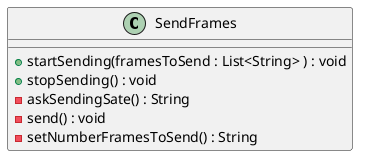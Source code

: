@startuml

class SendFrames
{
    + startSending(framesToSend : List<String> ) : void
    + stopSending() : void
    - askSendingSate() : String
    - send() : void
    - setNumberFramesToSend() : String
}

@enduml